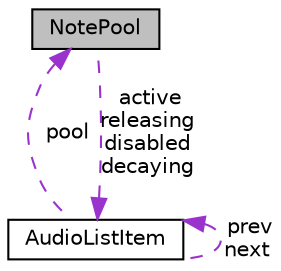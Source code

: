 digraph "NotePool"
{
 // LATEX_PDF_SIZE
  edge [fontname="Helvetica",fontsize="10",labelfontname="Helvetica",labelfontsize="10"];
  node [fontname="Helvetica",fontsize="10",shape=record];
  Node1 [label="NotePool",height=0.2,width=0.4,color="black", fillcolor="grey75", style="filled", fontcolor="black",tooltip=" "];
  Node2 -> Node1 [dir="back",color="darkorchid3",fontsize="10",style="dashed",label=" active\nreleasing\ndisabled\ndecaying" ,fontname="Helvetica"];
  Node2 [label="AudioListItem",height=0.2,width=0.4,color="black", fillcolor="white", style="filled",URL="$d5/ddf/structAudioListItem.html",tooltip=" "];
  Node2 -> Node2 [dir="back",color="darkorchid3",fontsize="10",style="dashed",label=" prev\nnext" ,fontname="Helvetica"];
  Node1 -> Node2 [dir="back",color="darkorchid3",fontsize="10",style="dashed",label=" pool" ,fontname="Helvetica"];
}
